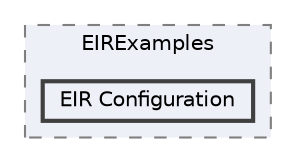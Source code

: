 digraph "Samples~/EIRExamples/EIR Configuration"
{
 // LATEX_PDF_SIZE
  bgcolor="transparent";
  edge [fontname=Helvetica,fontsize=10,labelfontname=Helvetica,labelfontsize=10];
  node [fontname=Helvetica,fontsize=10,shape=box,height=0.2,width=0.4];
  compound=true
  subgraph clusterdir_d4d07ff60be7fb4f9cc9c0e565a3ad29 {
    graph [ bgcolor="#edf0f7", pencolor="grey50", label="EIRExamples", fontname=Helvetica,fontsize=10 style="filled,dashed", URL="dir_d4d07ff60be7fb4f9cc9c0e565a3ad29.html",tooltip=""]
  dir_73c4fb2f8b65e89615913cc1e56c4837 [label="EIR Configuration", fillcolor="#edf0f7", color="grey25", style="filled,bold", URL="dir_73c4fb2f8b65e89615913cc1e56c4837.html",tooltip=""];
  }
}
